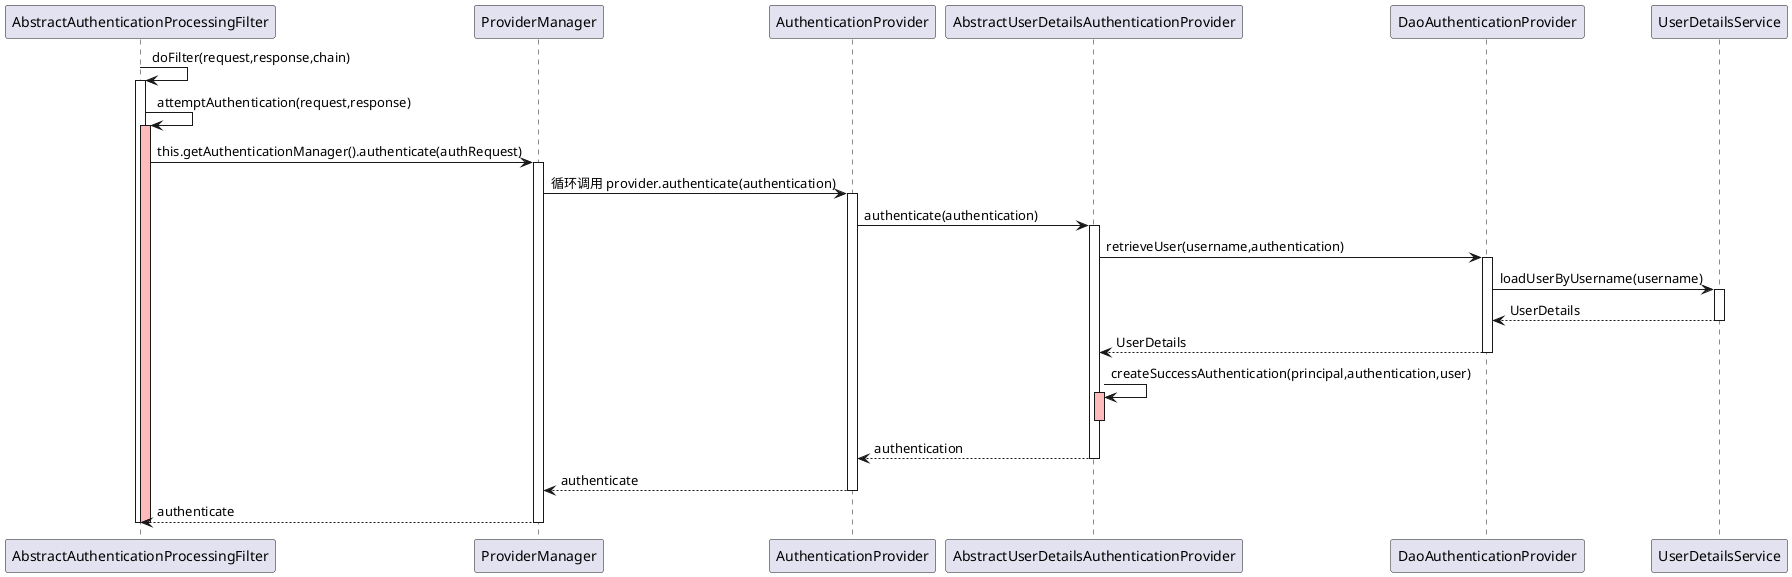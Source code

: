 @startuml
'class ProviderManager
'interface AuthenticationProvider
'abstract class AbstractUserDetailsAuthenticationProvider
'interface UserDetailsService
'class DaoAuthenticationProvider
'AbstractAuthenticationProcessingFilter.doFilter -> AbstractAuthenticationProcessingFilter.attemptAuthentication->AbstractAuthenticationProcessingFilter.getAuthenticationManager().authenticate(authRequest)
' 此处是循环调用 provider.authenticate(authentication)
AbstractAuthenticationProcessingFilter->AbstractAuthenticationProcessingFilter: doFilter(request,response,chain)
activate AbstractAuthenticationProcessingFilter

AbstractAuthenticationProcessingFilter->AbstractAuthenticationProcessingFilter: attemptAuthentication(request,response)
activate AbstractAuthenticationProcessingFilter #FFBBBB

AbstractAuthenticationProcessingFilter->ProviderManager: this.getAuthenticationManager().authenticate(authRequest)
activate ProviderManager

ProviderManager -> AuthenticationProvider: 循环调用 provider.authenticate(authentication)
activate AuthenticationProvider

AuthenticationProvider->AbstractUserDetailsAuthenticationProvider:authenticate(authentication)
activate AbstractUserDetailsAuthenticationProvider

AbstractUserDetailsAuthenticationProvider->DaoAuthenticationProvider:retrieveUser(username,authentication)
activate DaoAuthenticationProvider

DaoAuthenticationProvider->UserDetailsService:loadUserByUsername(username)
activate UserDetailsService

DaoAuthenticationProvider <-- UserDetailsService: UserDetails
deactivate UserDetailsService

AbstractUserDetailsAuthenticationProvider <-- DaoAuthenticationProvider: UserDetails
deactivate DaoAuthenticationProvider

AbstractUserDetailsAuthenticationProvider -> AbstractUserDetailsAuthenticationProvider: createSuccessAuthentication(principal,authentication,user)
activate AbstractUserDetailsAuthenticationProvider #FFBBBB
deactivate AbstractUserDetailsAuthenticationProvider

AuthenticationProvider <-- AbstractUserDetailsAuthenticationProvider: authentication
deactivate AbstractUserDetailsAuthenticationProvider

ProviderManager <-- AuthenticationProvider: authenticate
deactivate AuthenticationProvider

AbstractAuthenticationProcessingFilter <-- ProviderManager: authenticate
deactivate ProviderManager
deactivate AbstractAuthenticationProcessingFilter
deactivate AbstractAuthenticationProcessingFilter

@enduml